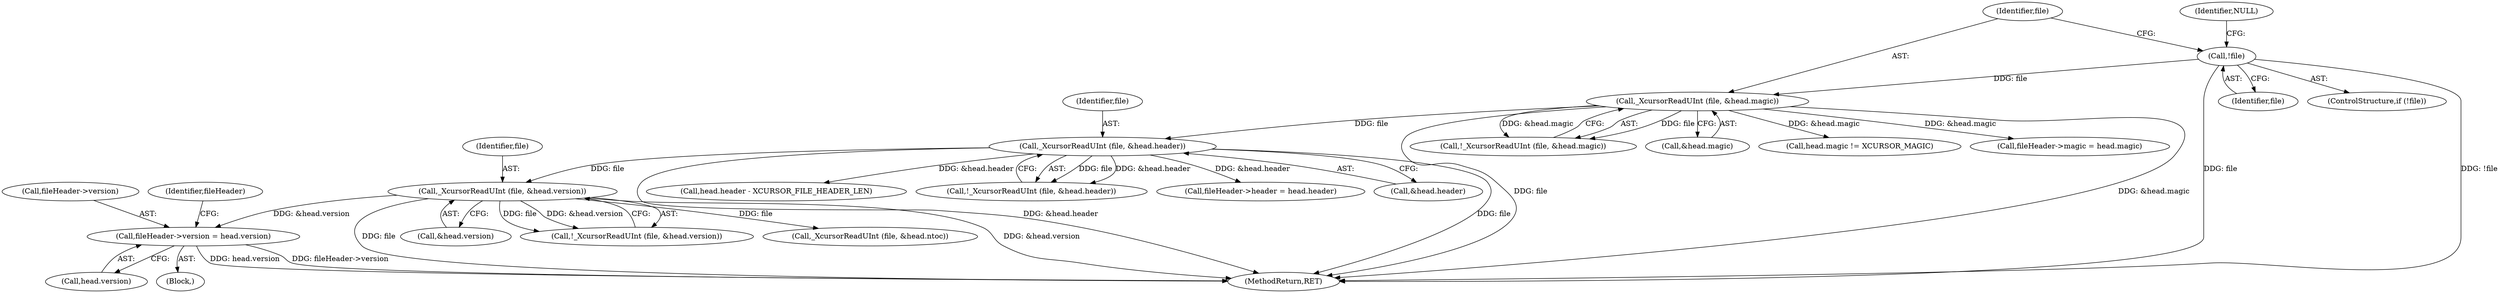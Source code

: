 digraph "0_xcursor_4794b5dd34688158fb51a2943032569d3780c4b8@pointer" {
"1000491" [label="(Call,fileHeader->version = head.version)"];
"1000430" [label="(Call,_XcursorReadUInt (file, &head.version))"];
"1000420" [label="(Call,_XcursorReadUInt (file, &head.header))"];
"1000402" [label="(Call,_XcursorReadUInt (file, &head.magic))"];
"1000396" [label="(Call,!file)"];
"1000397" [label="(Identifier,file)"];
"1000401" [label="(Call,!_XcursorReadUInt (file, &head.magic))"];
"1000450" [label="(Call,head.header - XCURSOR_FILE_HEADER_LEN)"];
"1000395" [label="(ControlStructure,if (!file))"];
"1000403" [label="(Identifier,file)"];
"1000500" [label="(Identifier,fileHeader)"];
"1000432" [label="(Call,&head.version)"];
"1000495" [label="(Call,head.version)"];
"1000419" [label="(Call,!_XcursorReadUInt (file, &head.header))"];
"1000484" [label="(Call,fileHeader->header = head.header)"];
"1000404" [label="(Call,&head.magic)"];
"1000491" [label="(Call,fileHeader->version = head.version)"];
"1000429" [label="(Call,!_XcursorReadUInt (file, &head.version))"];
"1000411" [label="(Call,head.magic != XCURSOR_MAGIC)"];
"1000440" [label="(Call,_XcursorReadUInt (file, &head.ntoc))"];
"1000477" [label="(Call,fileHeader->magic = head.magic)"];
"1000492" [label="(Call,fileHeader->version)"];
"1000396" [label="(Call,!file)"];
"1000402" [label="(Call,_XcursorReadUInt (file, &head.magic))"];
"1000420" [label="(Call,_XcursorReadUInt (file, &head.header))"];
"1000431" [label="(Identifier,file)"];
"1000430" [label="(Call,_XcursorReadUInt (file, &head.version))"];
"1000421" [label="(Identifier,file)"];
"1000422" [label="(Call,&head.header)"];
"1000399" [label="(Identifier,NULL)"];
"1000390" [label="(Block,)"];
"1001171" [label="(MethodReturn,RET)"];
"1000491" -> "1000390"  [label="AST: "];
"1000491" -> "1000495"  [label="CFG: "];
"1000492" -> "1000491"  [label="AST: "];
"1000495" -> "1000491"  [label="AST: "];
"1000500" -> "1000491"  [label="CFG: "];
"1000491" -> "1001171"  [label="DDG: head.version"];
"1000491" -> "1001171"  [label="DDG: fileHeader->version"];
"1000430" -> "1000491"  [label="DDG: &head.version"];
"1000430" -> "1000429"  [label="AST: "];
"1000430" -> "1000432"  [label="CFG: "];
"1000431" -> "1000430"  [label="AST: "];
"1000432" -> "1000430"  [label="AST: "];
"1000429" -> "1000430"  [label="CFG: "];
"1000430" -> "1001171"  [label="DDG: &head.version"];
"1000430" -> "1001171"  [label="DDG: file"];
"1000430" -> "1000429"  [label="DDG: file"];
"1000430" -> "1000429"  [label="DDG: &head.version"];
"1000420" -> "1000430"  [label="DDG: file"];
"1000430" -> "1000440"  [label="DDG: file"];
"1000420" -> "1000419"  [label="AST: "];
"1000420" -> "1000422"  [label="CFG: "];
"1000421" -> "1000420"  [label="AST: "];
"1000422" -> "1000420"  [label="AST: "];
"1000419" -> "1000420"  [label="CFG: "];
"1000420" -> "1001171"  [label="DDG: &head.header"];
"1000420" -> "1001171"  [label="DDG: file"];
"1000420" -> "1000419"  [label="DDG: file"];
"1000420" -> "1000419"  [label="DDG: &head.header"];
"1000402" -> "1000420"  [label="DDG: file"];
"1000420" -> "1000450"  [label="DDG: &head.header"];
"1000420" -> "1000484"  [label="DDG: &head.header"];
"1000402" -> "1000401"  [label="AST: "];
"1000402" -> "1000404"  [label="CFG: "];
"1000403" -> "1000402"  [label="AST: "];
"1000404" -> "1000402"  [label="AST: "];
"1000401" -> "1000402"  [label="CFG: "];
"1000402" -> "1001171"  [label="DDG: &head.magic"];
"1000402" -> "1001171"  [label="DDG: file"];
"1000402" -> "1000401"  [label="DDG: file"];
"1000402" -> "1000401"  [label="DDG: &head.magic"];
"1000396" -> "1000402"  [label="DDG: file"];
"1000402" -> "1000411"  [label="DDG: &head.magic"];
"1000402" -> "1000477"  [label="DDG: &head.magic"];
"1000396" -> "1000395"  [label="AST: "];
"1000396" -> "1000397"  [label="CFG: "];
"1000397" -> "1000396"  [label="AST: "];
"1000399" -> "1000396"  [label="CFG: "];
"1000403" -> "1000396"  [label="CFG: "];
"1000396" -> "1001171"  [label="DDG: !file"];
"1000396" -> "1001171"  [label="DDG: file"];
}
